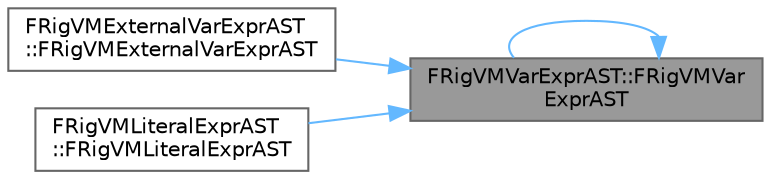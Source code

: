 digraph "FRigVMVarExprAST::FRigVMVarExprAST"
{
 // INTERACTIVE_SVG=YES
 // LATEX_PDF_SIZE
  bgcolor="transparent";
  edge [fontname=Helvetica,fontsize=10,labelfontname=Helvetica,labelfontsize=10];
  node [fontname=Helvetica,fontsize=10,shape=box,height=0.2,width=0.4];
  rankdir="RL";
  Node1 [id="Node000001",label="FRigVMVarExprAST::FRigVMVar\lExprAST",height=0.2,width=0.4,color="gray40", fillcolor="grey60", style="filled", fontcolor="black",tooltip=" "];
  Node1 -> Node2 [id="edge1_Node000001_Node000002",dir="back",color="steelblue1",style="solid",tooltip=" "];
  Node2 [id="Node000002",label="FRigVMExternalVarExprAST\l::FRigVMExternalVarExprAST",height=0.2,width=0.4,color="grey40", fillcolor="white", style="filled",URL="$db/deb/classFRigVMExternalVarExprAST.html#a5f6af8ec4aa93e70f2668acdaa34c210",tooltip=" "];
  Node1 -> Node3 [id="edge2_Node000001_Node000003",dir="back",color="steelblue1",style="solid",tooltip=" "];
  Node3 [id="Node000003",label="FRigVMLiteralExprAST\l::FRigVMLiteralExprAST",height=0.2,width=0.4,color="grey40", fillcolor="white", style="filled",URL="$d6/dd9/classFRigVMLiteralExprAST.html#aa6a365c134e8baeba32f00a5d8e171f2",tooltip=" "];
  Node1 -> Node1 [id="edge3_Node000001_Node000001",dir="back",color="steelblue1",style="solid",tooltip=" "];
}

